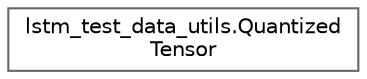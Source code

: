 digraph "Graphical Class Hierarchy"
{
 // LATEX_PDF_SIZE
  bgcolor="transparent";
  edge [fontname=Helvetica,fontsize=10,labelfontname=Helvetica,labelfontsize=10];
  node [fontname=Helvetica,fontsize=10,shape=box,height=0.2,width=0.4];
  rankdir="LR";
  Node0 [id="Node000000",label="lstm_test_data_utils.Quantized\lTensor",height=0.2,width=0.4,color="grey40", fillcolor="white", style="filled",URL="$classlstm__test__data__utils_1_1_quantized_tensor.html",tooltip=" "];
}
